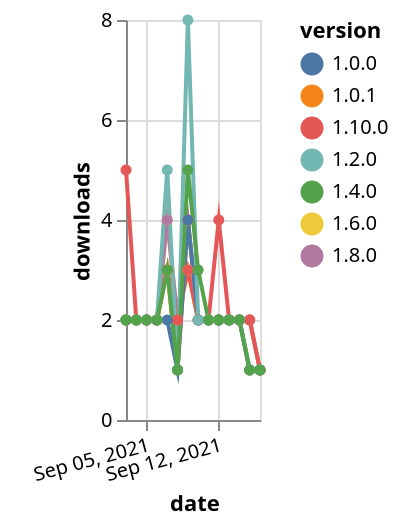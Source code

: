 {"$schema": "https://vega.github.io/schema/vega-lite/v5.json", "description": "A simple bar chart with embedded data.", "data": {"values": [{"date": "2021-09-03", "total": 1007, "delta": 2, "version": "1.6.0"}, {"date": "2021-09-04", "total": 1009, "delta": 2, "version": "1.6.0"}, {"date": "2021-09-05", "total": 1011, "delta": 2, "version": "1.6.0"}, {"date": "2021-09-06", "total": 1013, "delta": 2, "version": "1.6.0"}, {"date": "2021-09-07", "total": 1017, "delta": 4, "version": "1.6.0"}, {"date": "2021-09-08", "total": 1019, "delta": 2, "version": "1.6.0"}, {"date": "2021-09-09", "total": 1022, "delta": 3, "version": "1.6.0"}, {"date": "2021-09-10", "total": 1024, "delta": 2, "version": "1.6.0"}, {"date": "2021-09-11", "total": 1026, "delta": 2, "version": "1.6.0"}, {"date": "2021-09-12", "total": 1028, "delta": 2, "version": "1.6.0"}, {"date": "2021-09-13", "total": 1030, "delta": 2, "version": "1.6.0"}, {"date": "2021-09-14", "total": 1032, "delta": 2, "version": "1.6.0"}, {"date": "2021-09-15", "total": 1034, "delta": 2, "version": "1.6.0"}, {"date": "2021-09-16", "total": 1035, "delta": 1, "version": "1.6.0"}, {"date": "2021-09-03", "total": 706, "delta": 2, "version": "1.8.0"}, {"date": "2021-09-04", "total": 708, "delta": 2, "version": "1.8.0"}, {"date": "2021-09-05", "total": 710, "delta": 2, "version": "1.8.0"}, {"date": "2021-09-06", "total": 712, "delta": 2, "version": "1.8.0"}, {"date": "2021-09-07", "total": 716, "delta": 4, "version": "1.8.0"}, {"date": "2021-09-08", "total": 718, "delta": 2, "version": "1.8.0"}, {"date": "2021-09-09", "total": 722, "delta": 4, "version": "1.8.0"}, {"date": "2021-09-10", "total": 724, "delta": 2, "version": "1.8.0"}, {"date": "2021-09-11", "total": 726, "delta": 2, "version": "1.8.0"}, {"date": "2021-09-12", "total": 728, "delta": 2, "version": "1.8.0"}, {"date": "2021-09-13", "total": 730, "delta": 2, "version": "1.8.0"}, {"date": "2021-09-14", "total": 732, "delta": 2, "version": "1.8.0"}, {"date": "2021-09-15", "total": 734, "delta": 2, "version": "1.8.0"}, {"date": "2021-09-16", "total": 735, "delta": 1, "version": "1.8.0"}, {"date": "2021-09-03", "total": 235, "delta": 5, "version": "1.10.0"}, {"date": "2021-09-04", "total": 237, "delta": 2, "version": "1.10.0"}, {"date": "2021-09-05", "total": 239, "delta": 2, "version": "1.10.0"}, {"date": "2021-09-06", "total": 241, "delta": 2, "version": "1.10.0"}, {"date": "2021-09-07", "total": 244, "delta": 3, "version": "1.10.0"}, {"date": "2021-09-08", "total": 246, "delta": 2, "version": "1.10.0"}, {"date": "2021-09-09", "total": 249, "delta": 3, "version": "1.10.0"}, {"date": "2021-09-10", "total": 251, "delta": 2, "version": "1.10.0"}, {"date": "2021-09-11", "total": 253, "delta": 2, "version": "1.10.0"}, {"date": "2021-09-12", "total": 257, "delta": 4, "version": "1.10.0"}, {"date": "2021-09-13", "total": 259, "delta": 2, "version": "1.10.0"}, {"date": "2021-09-14", "total": 261, "delta": 2, "version": "1.10.0"}, {"date": "2021-09-15", "total": 263, "delta": 2, "version": "1.10.0"}, {"date": "2021-09-16", "total": 264, "delta": 1, "version": "1.10.0"}, {"date": "2021-09-03", "total": 2045, "delta": 2, "version": "1.0.1"}, {"date": "2021-09-04", "total": 2047, "delta": 2, "version": "1.0.1"}, {"date": "2021-09-05", "total": 2049, "delta": 2, "version": "1.0.1"}, {"date": "2021-09-06", "total": 2051, "delta": 2, "version": "1.0.1"}, {"date": "2021-09-07", "total": 2054, "delta": 3, "version": "1.0.1"}, {"date": "2021-09-08", "total": 2055, "delta": 1, "version": "1.0.1"}, {"date": "2021-09-09", "total": 2059, "delta": 4, "version": "1.0.1"}, {"date": "2021-09-10", "total": 2061, "delta": 2, "version": "1.0.1"}, {"date": "2021-09-11", "total": 2063, "delta": 2, "version": "1.0.1"}, {"date": "2021-09-12", "total": 2065, "delta": 2, "version": "1.0.1"}, {"date": "2021-09-13", "total": 2067, "delta": 2, "version": "1.0.1"}, {"date": "2021-09-14", "total": 2069, "delta": 2, "version": "1.0.1"}, {"date": "2021-09-15", "total": 2070, "delta": 1, "version": "1.0.1"}, {"date": "2021-09-16", "total": 2071, "delta": 1, "version": "1.0.1"}, {"date": "2021-09-03", "total": 1882, "delta": 2, "version": "1.0.0"}, {"date": "2021-09-04", "total": 1884, "delta": 2, "version": "1.0.0"}, {"date": "2021-09-05", "total": 1886, "delta": 2, "version": "1.0.0"}, {"date": "2021-09-06", "total": 1888, "delta": 2, "version": "1.0.0"}, {"date": "2021-09-07", "total": 1890, "delta": 2, "version": "1.0.0"}, {"date": "2021-09-08", "total": 1891, "delta": 1, "version": "1.0.0"}, {"date": "2021-09-09", "total": 1895, "delta": 4, "version": "1.0.0"}, {"date": "2021-09-10", "total": 1897, "delta": 2, "version": "1.0.0"}, {"date": "2021-09-11", "total": 1899, "delta": 2, "version": "1.0.0"}, {"date": "2021-09-12", "total": 1901, "delta": 2, "version": "1.0.0"}, {"date": "2021-09-13", "total": 1903, "delta": 2, "version": "1.0.0"}, {"date": "2021-09-14", "total": 1905, "delta": 2, "version": "1.0.0"}, {"date": "2021-09-15", "total": 1906, "delta": 1, "version": "1.0.0"}, {"date": "2021-09-16", "total": 1907, "delta": 1, "version": "1.0.0"}, {"date": "2021-09-03", "total": 2170, "delta": 2, "version": "1.2.0"}, {"date": "2021-09-04", "total": 2172, "delta": 2, "version": "1.2.0"}, {"date": "2021-09-05", "total": 2174, "delta": 2, "version": "1.2.0"}, {"date": "2021-09-06", "total": 2176, "delta": 2, "version": "1.2.0"}, {"date": "2021-09-07", "total": 2181, "delta": 5, "version": "1.2.0"}, {"date": "2021-09-08", "total": 2182, "delta": 1, "version": "1.2.0"}, {"date": "2021-09-09", "total": 2190, "delta": 8, "version": "1.2.0"}, {"date": "2021-09-10", "total": 2192, "delta": 2, "version": "1.2.0"}, {"date": "2021-09-11", "total": 2194, "delta": 2, "version": "1.2.0"}, {"date": "2021-09-12", "total": 2196, "delta": 2, "version": "1.2.0"}, {"date": "2021-09-13", "total": 2198, "delta": 2, "version": "1.2.0"}, {"date": "2021-09-14", "total": 2200, "delta": 2, "version": "1.2.0"}, {"date": "2021-09-15", "total": 2201, "delta": 1, "version": "1.2.0"}, {"date": "2021-09-16", "total": 2202, "delta": 1, "version": "1.2.0"}, {"date": "2021-09-03", "total": 1516, "delta": 2, "version": "1.4.0"}, {"date": "2021-09-04", "total": 1518, "delta": 2, "version": "1.4.0"}, {"date": "2021-09-05", "total": 1520, "delta": 2, "version": "1.4.0"}, {"date": "2021-09-06", "total": 1522, "delta": 2, "version": "1.4.0"}, {"date": "2021-09-07", "total": 1525, "delta": 3, "version": "1.4.0"}, {"date": "2021-09-08", "total": 1526, "delta": 1, "version": "1.4.0"}, {"date": "2021-09-09", "total": 1531, "delta": 5, "version": "1.4.0"}, {"date": "2021-09-10", "total": 1534, "delta": 3, "version": "1.4.0"}, {"date": "2021-09-11", "total": 1536, "delta": 2, "version": "1.4.0"}, {"date": "2021-09-12", "total": 1538, "delta": 2, "version": "1.4.0"}, {"date": "2021-09-13", "total": 1540, "delta": 2, "version": "1.4.0"}, {"date": "2021-09-14", "total": 1542, "delta": 2, "version": "1.4.0"}, {"date": "2021-09-15", "total": 1543, "delta": 1, "version": "1.4.0"}, {"date": "2021-09-16", "total": 1544, "delta": 1, "version": "1.4.0"}]}, "width": "container", "mark": {"type": "line", "point": {"filled": true}}, "encoding": {"x": {"field": "date", "type": "temporal", "timeUnit": "yearmonthdate", "title": "date", "axis": {"labelAngle": -15}}, "y": {"field": "delta", "type": "quantitative", "title": "downloads"}, "color": {"field": "version", "type": "nominal"}, "tooltip": {"field": "delta"}}}